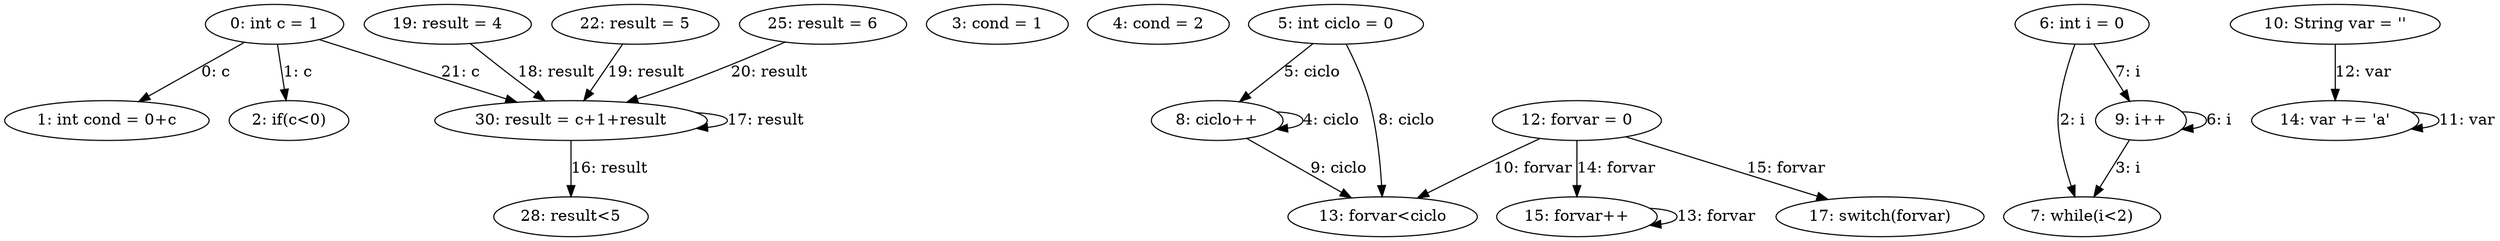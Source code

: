 digraph G {
  1 [ label="0: int c = 1" ];
  2 [ label="1: int cond = 0+c" ];
  3 [ label="2: if(c<0)" ];
  4 [ label="3: cond = 1" ];
  5 [ label="4: cond = 2" ];
  6 [ label="5: int ciclo = 0" ];
  7 [ label="6: int i = 0" ];
  8 [ label="7: while(i<2)" ];
  9 [ label="8: ciclo++" ];
  10 [ label="9: i++" ];
  11 [ label="10: String var = ''" ];
  12 [ label="12: forvar = 0" ];
  13 [ label="13: forvar<ciclo" ];
  14 [ label="14: var += 'a'" ];
  15 [ label="15: forvar++" ];
  16 [ label="17: switch(forvar)" ];
  17 [ label="19: result = 4" ];
  18 [ label="22: result = 5" ];
  19 [ label="25: result = 6" ];
  20 [ label="28: result<5" ];
  21 [ label="30: result = c+1+result" ];
  1 -> 2 [ label="0: c" ];
  1 -> 3 [ label="1: c" ];
  7 -> 8 [ label="2: i" ];
  10 -> 8 [ label="3: i" ];
  9 -> 9 [ label="4: ciclo" ];
  6 -> 9 [ label="5: ciclo" ];
  10 -> 10 [ label="6: i" ];
  7 -> 10 [ label="7: i" ];
  6 -> 13 [ label="8: ciclo" ];
  9 -> 13 [ label="9: ciclo" ];
  12 -> 13 [ label="10: forvar" ];
  14 -> 14 [ label="11: var" ];
  11 -> 14 [ label="12: var" ];
  15 -> 15 [ label="13: forvar" ];
  12 -> 15 [ label="14: forvar" ];
  12 -> 16 [ label="15: forvar" ];
  21 -> 20 [ label="16: result" ];
  21 -> 21 [ label="17: result" ];
  17 -> 21 [ label="18: result" ];
  18 -> 21 [ label="19: result" ];
  19 -> 21 [ label="20: result" ];
  1 -> 21 [ label="21: c" ];
}
